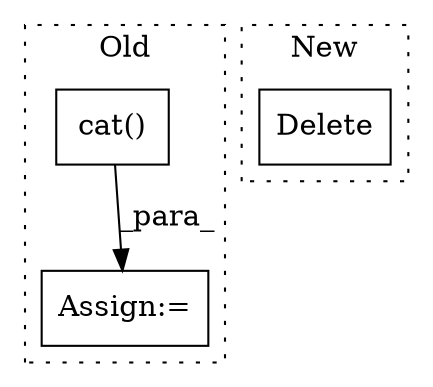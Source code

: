 digraph G {
subgraph cluster0 {
1 [label="cat()" a="75" s="14312,14356" l="10,1" shape="box"];
3 [label="Assign:=" a="68" s="14309" l="3" shape="box"];
label = "Old";
style="dotted";
}
subgraph cluster1 {
2 [label="Delete" a="101" s="14571" l="114" shape="box"];
label = "New";
style="dotted";
}
1 -> 3 [label="_para_"];
}